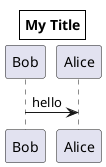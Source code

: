 {
  "sha1": "lku6n2ccmylxuhm5u6ximgtckv0w2ms",
  "insertion": {
    "when": "2024-06-03T18:59:34.243Z",
    "url": "http://plantuml.sourceforge.net/qa/?qa=1831/border-thickness&show=5082#c5082",
    "user": "plantuml@gmail.com"
  }
}
@startuml
skinparam titleBorderColor black
title My Title
Bob -> Alice : hello
@enduml
